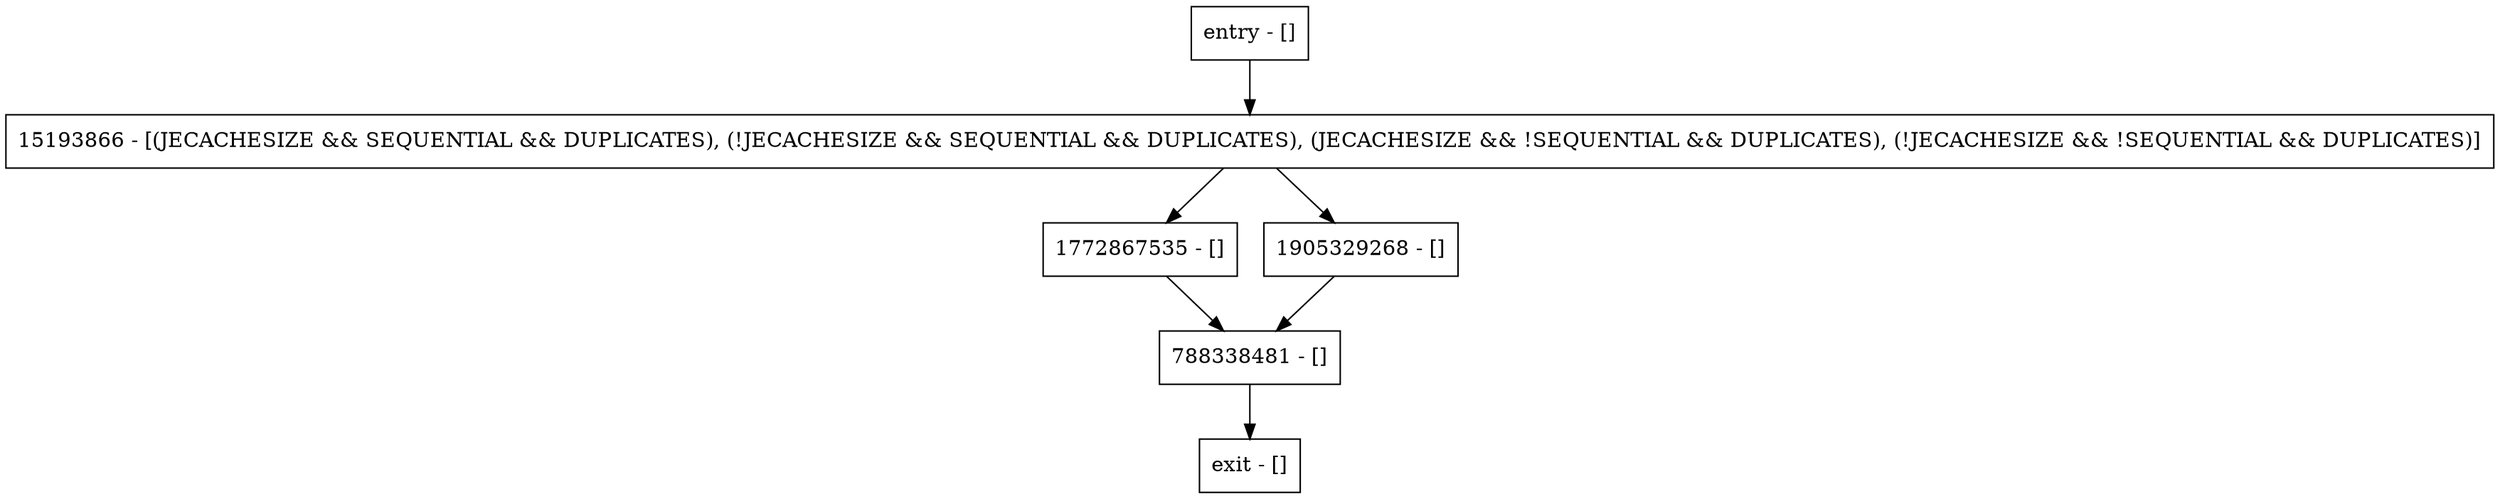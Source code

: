 digraph putNoDupData {
node [shape=record];
entry [label="entry - []"];
exit [label="exit - []"];
1772867535 [label="1772867535 - []"];
1905329268 [label="1905329268 - []"];
15193866 [label="15193866 - [(JECACHESIZE && SEQUENTIAL && DUPLICATES), (!JECACHESIZE && SEQUENTIAL && DUPLICATES), (JECACHESIZE && !SEQUENTIAL && DUPLICATES), (!JECACHESIZE && !SEQUENTIAL && DUPLICATES)]"];
788338481 [label="788338481 - []"];
entry;
exit;
entry -> 15193866;
1772867535 -> 788338481;
1905329268 -> 788338481;
15193866 -> 1772867535;
15193866 -> 1905329268;
788338481 -> exit;
}
